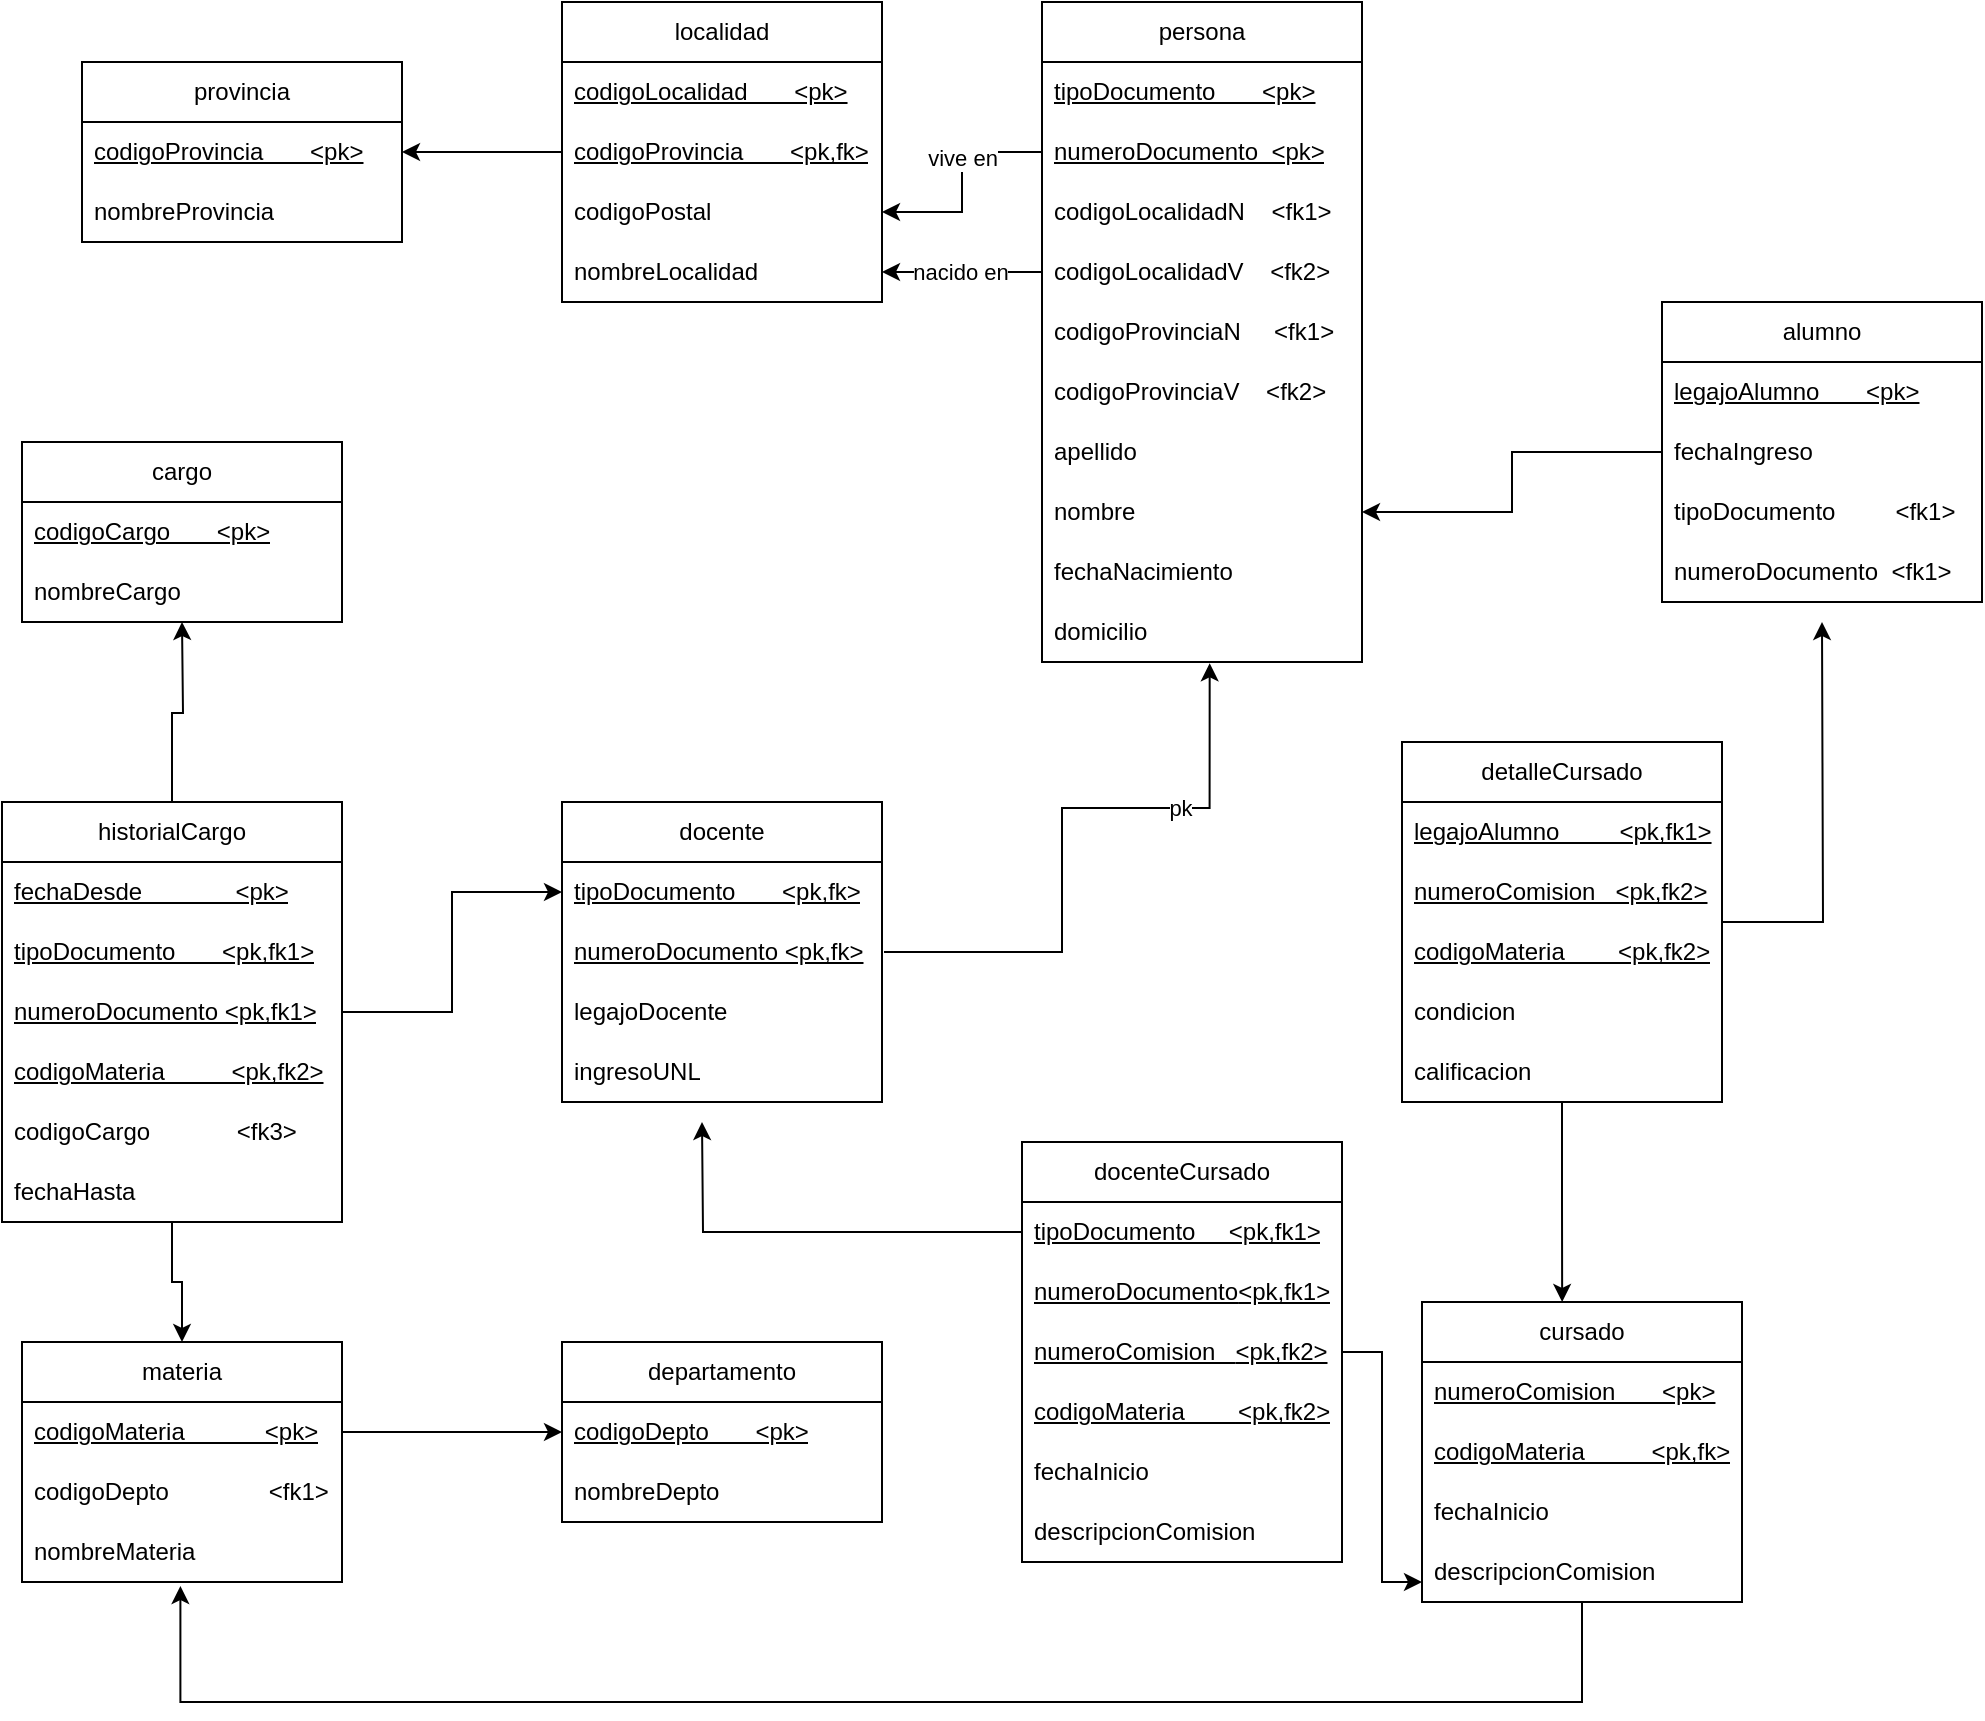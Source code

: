 <mxfile version="24.7.8">
  <diagram name="Page-1" id="DkkqO1HHNTkg7KhhaJUi">
    <mxGraphModel dx="1140" dy="658" grid="1" gridSize="10" guides="1" tooltips="1" connect="1" arrows="1" fold="1" page="1" pageScale="1" pageWidth="850" pageHeight="1100" math="0" shadow="0">
      <root>
        <mxCell id="0" />
        <mxCell id="1" parent="0" />
        <mxCell id="9KElYsGexBoUN2LWAdsH-1" value="provincia" style="swimlane;fontStyle=0;childLayout=stackLayout;horizontal=1;startSize=30;horizontalStack=0;resizeParent=1;resizeParentMax=0;resizeLast=0;collapsible=1;marginBottom=0;whiteSpace=wrap;html=1;" vertex="1" parent="1">
          <mxGeometry x="50" y="60" width="160" height="90" as="geometry" />
        </mxCell>
        <mxCell id="9KElYsGexBoUN2LWAdsH-2" value="&lt;u&gt;codigoProvincia&amp;nbsp;&amp;nbsp;&amp;nbsp;&amp;nbsp;&amp;nbsp;&amp;nbsp; &amp;lt;pk&amp;gt;&lt;/u&gt;" style="text;strokeColor=none;fillColor=none;align=left;verticalAlign=middle;spacingLeft=4;spacingRight=4;overflow=hidden;points=[[0,0.5],[1,0.5]];portConstraint=eastwest;rotatable=0;whiteSpace=wrap;html=1;" vertex="1" parent="9KElYsGexBoUN2LWAdsH-1">
          <mxGeometry y="30" width="160" height="30" as="geometry" />
        </mxCell>
        <mxCell id="9KElYsGexBoUN2LWAdsH-3" value="nombreProvincia" style="text;strokeColor=none;fillColor=none;align=left;verticalAlign=middle;spacingLeft=4;spacingRight=4;overflow=hidden;points=[[0,0.5],[1,0.5]];portConstraint=eastwest;rotatable=0;whiteSpace=wrap;html=1;" vertex="1" parent="9KElYsGexBoUN2LWAdsH-1">
          <mxGeometry y="60" width="160" height="30" as="geometry" />
        </mxCell>
        <mxCell id="9KElYsGexBoUN2LWAdsH-5" value="&lt;div&gt;cargo&lt;/div&gt;" style="swimlane;fontStyle=0;childLayout=stackLayout;horizontal=1;startSize=30;horizontalStack=0;resizeParent=1;resizeParentMax=0;resizeLast=0;collapsible=1;marginBottom=0;whiteSpace=wrap;html=1;" vertex="1" parent="1">
          <mxGeometry x="20" y="250" width="160" height="90" as="geometry" />
        </mxCell>
        <mxCell id="9KElYsGexBoUN2LWAdsH-6" value="&lt;u&gt;codigoCargo &amp;nbsp;&amp;nbsp;&amp;nbsp;&amp;nbsp;&amp;nbsp; &amp;lt;pk&amp;gt;&lt;/u&gt;" style="text;strokeColor=none;fillColor=none;align=left;verticalAlign=middle;spacingLeft=4;spacingRight=4;overflow=hidden;points=[[0,0.5],[1,0.5]];portConstraint=eastwest;rotatable=0;whiteSpace=wrap;html=1;" vertex="1" parent="9KElYsGexBoUN2LWAdsH-5">
          <mxGeometry y="30" width="160" height="30" as="geometry" />
        </mxCell>
        <mxCell id="9KElYsGexBoUN2LWAdsH-7" value="nombreCargo" style="text;strokeColor=none;fillColor=none;align=left;verticalAlign=middle;spacingLeft=4;spacingRight=4;overflow=hidden;points=[[0,0.5],[1,0.5]];portConstraint=eastwest;rotatable=0;whiteSpace=wrap;html=1;" vertex="1" parent="9KElYsGexBoUN2LWAdsH-5">
          <mxGeometry y="60" width="160" height="30" as="geometry" />
        </mxCell>
        <mxCell id="9KElYsGexBoUN2LWAdsH-8" value="departamento" style="swimlane;fontStyle=0;childLayout=stackLayout;horizontal=1;startSize=30;horizontalStack=0;resizeParent=1;resizeParentMax=0;resizeLast=0;collapsible=1;marginBottom=0;whiteSpace=wrap;html=1;" vertex="1" parent="1">
          <mxGeometry x="290" y="700" width="160" height="90" as="geometry" />
        </mxCell>
        <mxCell id="9KElYsGexBoUN2LWAdsH-9" value="&lt;u&gt;codigoDepto &amp;nbsp;&amp;nbsp;&amp;nbsp;&amp;nbsp;&amp;nbsp; &amp;lt;pk&amp;gt;&lt;/u&gt;" style="text;strokeColor=none;fillColor=none;align=left;verticalAlign=middle;spacingLeft=4;spacingRight=4;overflow=hidden;points=[[0,0.5],[1,0.5]];portConstraint=eastwest;rotatable=0;whiteSpace=wrap;html=1;" vertex="1" parent="9KElYsGexBoUN2LWAdsH-8">
          <mxGeometry y="30" width="160" height="30" as="geometry" />
        </mxCell>
        <mxCell id="9KElYsGexBoUN2LWAdsH-10" value="&lt;div&gt;nombreDepto&lt;/div&gt;" style="text;strokeColor=none;fillColor=none;align=left;verticalAlign=middle;spacingLeft=4;spacingRight=4;overflow=hidden;points=[[0,0.5],[1,0.5]];portConstraint=eastwest;rotatable=0;whiteSpace=wrap;html=1;" vertex="1" parent="9KElYsGexBoUN2LWAdsH-8">
          <mxGeometry y="60" width="160" height="30" as="geometry" />
        </mxCell>
        <mxCell id="9KElYsGexBoUN2LWAdsH-16" style="edgeStyle=orthogonalEdgeStyle;rounded=0;orthogonalLoop=1;jettySize=auto;html=1;entryX=1;entryY=0.5;entryDx=0;entryDy=0;" edge="1" parent="1" source="9KElYsGexBoUN2LWAdsH-11" target="9KElYsGexBoUN2LWAdsH-2">
          <mxGeometry relative="1" as="geometry" />
        </mxCell>
        <mxCell id="9KElYsGexBoUN2LWAdsH-11" value="localidad" style="swimlane;fontStyle=0;childLayout=stackLayout;horizontal=1;startSize=30;horizontalStack=0;resizeParent=1;resizeParentMax=0;resizeLast=0;collapsible=1;marginBottom=0;whiteSpace=wrap;html=1;" vertex="1" parent="1">
          <mxGeometry x="290" y="30" width="160" height="150" as="geometry" />
        </mxCell>
        <mxCell id="9KElYsGexBoUN2LWAdsH-12" value="&lt;u&gt;codigoLocalidad &amp;nbsp;&amp;nbsp;&amp;nbsp;&amp;nbsp;&amp;nbsp; &amp;lt;pk&amp;gt;&lt;/u&gt;" style="text;strokeColor=none;fillColor=none;align=left;verticalAlign=middle;spacingLeft=4;spacingRight=4;overflow=hidden;points=[[0,0.5],[1,0.5]];portConstraint=eastwest;rotatable=0;whiteSpace=wrap;html=1;" vertex="1" parent="9KElYsGexBoUN2LWAdsH-11">
          <mxGeometry y="30" width="160" height="30" as="geometry" />
        </mxCell>
        <mxCell id="9KElYsGexBoUN2LWAdsH-111" value="&lt;u&gt;codigoProvincia&amp;nbsp;&amp;nbsp;&amp;nbsp;&amp;nbsp;&amp;nbsp;&amp;nbsp; &amp;lt;pk,fk&amp;gt;&lt;/u&gt;" style="text;strokeColor=none;fillColor=none;align=left;verticalAlign=middle;spacingLeft=4;spacingRight=4;overflow=hidden;points=[[0,0.5],[1,0.5]];portConstraint=eastwest;rotatable=0;whiteSpace=wrap;html=1;" vertex="1" parent="9KElYsGexBoUN2LWAdsH-11">
          <mxGeometry y="60" width="160" height="30" as="geometry" />
        </mxCell>
        <mxCell id="9KElYsGexBoUN2LWAdsH-14" value="codigoPostal" style="text;strokeColor=none;fillColor=none;align=left;verticalAlign=middle;spacingLeft=4;spacingRight=4;overflow=hidden;points=[[0,0.5],[1,0.5]];portConstraint=eastwest;rotatable=0;whiteSpace=wrap;html=1;" vertex="1" parent="9KElYsGexBoUN2LWAdsH-11">
          <mxGeometry y="90" width="160" height="30" as="geometry" />
        </mxCell>
        <mxCell id="9KElYsGexBoUN2LWAdsH-13" value="nombreLocalidad" style="text;strokeColor=none;fillColor=none;align=left;verticalAlign=middle;spacingLeft=4;spacingRight=4;overflow=hidden;points=[[0,0.5],[1,0.5]];portConstraint=eastwest;rotatable=0;whiteSpace=wrap;html=1;" vertex="1" parent="9KElYsGexBoUN2LWAdsH-11">
          <mxGeometry y="120" width="160" height="30" as="geometry" />
        </mxCell>
        <mxCell id="9KElYsGexBoUN2LWAdsH-22" value="persona" style="swimlane;fontStyle=0;childLayout=stackLayout;horizontal=1;startSize=30;horizontalStack=0;resizeParent=1;resizeParentMax=0;resizeLast=0;collapsible=1;marginBottom=0;whiteSpace=wrap;html=1;" vertex="1" parent="1">
          <mxGeometry x="530" y="30" width="160" height="330" as="geometry" />
        </mxCell>
        <mxCell id="9KElYsGexBoUN2LWAdsH-23" value="&lt;u&gt;tipoDocumento &amp;nbsp;&amp;nbsp;&amp;nbsp;&amp;nbsp;&amp;nbsp; &amp;lt;pk&amp;gt;&lt;/u&gt;" style="text;strokeColor=none;fillColor=none;align=left;verticalAlign=middle;spacingLeft=4;spacingRight=4;overflow=hidden;points=[[0,0.5],[1,0.5]];portConstraint=eastwest;rotatable=0;whiteSpace=wrap;html=1;" vertex="1" parent="9KElYsGexBoUN2LWAdsH-22">
          <mxGeometry y="30" width="160" height="30" as="geometry" />
        </mxCell>
        <mxCell id="9KElYsGexBoUN2LWAdsH-24" value="&lt;u&gt;numeroDocumento&amp;nbsp; &amp;lt;pk&amp;gt;&lt;/u&gt;" style="text;strokeColor=none;fillColor=none;align=left;verticalAlign=middle;spacingLeft=4;spacingRight=4;overflow=hidden;points=[[0,0.5],[1,0.5]];portConstraint=eastwest;rotatable=0;whiteSpace=wrap;html=1;" vertex="1" parent="9KElYsGexBoUN2LWAdsH-22">
          <mxGeometry y="60" width="160" height="30" as="geometry" />
        </mxCell>
        <mxCell id="9KElYsGexBoUN2LWAdsH-33" value="codigoLocalidadN&amp;nbsp;&amp;nbsp;&amp;nbsp; &amp;lt;fk1&amp;gt;" style="text;strokeColor=none;fillColor=none;align=left;verticalAlign=middle;spacingLeft=4;spacingRight=4;overflow=hidden;points=[[0,0.5],[1,0.5]];portConstraint=eastwest;rotatable=0;whiteSpace=wrap;html=1;" vertex="1" parent="9KElYsGexBoUN2LWAdsH-22">
          <mxGeometry y="90" width="160" height="30" as="geometry" />
        </mxCell>
        <mxCell id="9KElYsGexBoUN2LWAdsH-34" value="codigoLocalidadV&amp;nbsp;&amp;nbsp;&amp;nbsp; &amp;lt;fk2&amp;gt;" style="text;strokeColor=none;fillColor=none;align=left;verticalAlign=middle;spacingLeft=4;spacingRight=4;overflow=hidden;points=[[0,0.5],[1,0.5]];portConstraint=eastwest;rotatable=0;whiteSpace=wrap;html=1;" vertex="1" parent="9KElYsGexBoUN2LWAdsH-22">
          <mxGeometry y="120" width="160" height="30" as="geometry" />
        </mxCell>
        <mxCell id="9KElYsGexBoUN2LWAdsH-112" value="codigoProvinciaN &amp;nbsp;&amp;nbsp;&amp;nbsp; &amp;lt;fk1&amp;gt;" style="text;strokeColor=none;fillColor=none;align=left;verticalAlign=middle;spacingLeft=4;spacingRight=4;overflow=hidden;points=[[0,0.5],[1,0.5]];portConstraint=eastwest;rotatable=0;whiteSpace=wrap;html=1;" vertex="1" parent="9KElYsGexBoUN2LWAdsH-22">
          <mxGeometry y="150" width="160" height="30" as="geometry" />
        </mxCell>
        <mxCell id="9KElYsGexBoUN2LWAdsH-113" value="codigoProvinciaV&amp;nbsp;&amp;nbsp;&amp;nbsp; &amp;lt;fk2&amp;gt;" style="text;strokeColor=none;fillColor=none;align=left;verticalAlign=middle;spacingLeft=4;spacingRight=4;overflow=hidden;points=[[0,0.5],[1,0.5]];portConstraint=eastwest;rotatable=0;whiteSpace=wrap;html=1;" vertex="1" parent="9KElYsGexBoUN2LWAdsH-22">
          <mxGeometry y="180" width="160" height="30" as="geometry" />
        </mxCell>
        <mxCell id="9KElYsGexBoUN2LWAdsH-31" value="apellido" style="text;strokeColor=none;fillColor=none;align=left;verticalAlign=middle;spacingLeft=4;spacingRight=4;overflow=hidden;points=[[0,0.5],[1,0.5]];portConstraint=eastwest;rotatable=0;whiteSpace=wrap;html=1;" vertex="1" parent="9KElYsGexBoUN2LWAdsH-22">
          <mxGeometry y="210" width="160" height="30" as="geometry" />
        </mxCell>
        <mxCell id="9KElYsGexBoUN2LWAdsH-32" value="nombre" style="text;strokeColor=none;fillColor=none;align=left;verticalAlign=middle;spacingLeft=4;spacingRight=4;overflow=hidden;points=[[0,0.5],[1,0.5]];portConstraint=eastwest;rotatable=0;whiteSpace=wrap;html=1;" vertex="1" parent="9KElYsGexBoUN2LWAdsH-22">
          <mxGeometry y="240" width="160" height="30" as="geometry" />
        </mxCell>
        <mxCell id="9KElYsGexBoUN2LWAdsH-30" value="fechaNacimiento" style="text;strokeColor=none;fillColor=none;align=left;verticalAlign=middle;spacingLeft=4;spacingRight=4;overflow=hidden;points=[[0,0.5],[1,0.5]];portConstraint=eastwest;rotatable=0;whiteSpace=wrap;html=1;" vertex="1" parent="9KElYsGexBoUN2LWAdsH-22">
          <mxGeometry y="270" width="160" height="30" as="geometry" />
        </mxCell>
        <mxCell id="9KElYsGexBoUN2LWAdsH-25" value="&lt;div&gt;domicilio&lt;/div&gt;" style="text;strokeColor=none;fillColor=none;align=left;verticalAlign=middle;spacingLeft=4;spacingRight=4;overflow=hidden;points=[[0,0.5],[1,0.5]];portConstraint=eastwest;rotatable=0;whiteSpace=wrap;html=1;" vertex="1" parent="9KElYsGexBoUN2LWAdsH-22">
          <mxGeometry y="300" width="160" height="30" as="geometry" />
        </mxCell>
        <mxCell id="9KElYsGexBoUN2LWAdsH-38" style="edgeStyle=orthogonalEdgeStyle;rounded=0;orthogonalLoop=1;jettySize=auto;html=1;entryX=1;entryY=0.5;entryDx=0;entryDy=0;" edge="1" parent="1" source="9KElYsGexBoUN2LWAdsH-24" target="9KElYsGexBoUN2LWAdsH-14">
          <mxGeometry relative="1" as="geometry" />
        </mxCell>
        <mxCell id="9KElYsGexBoUN2LWAdsH-51" value="vive en" style="edgeLabel;html=1;align=center;verticalAlign=middle;resizable=0;points=[];" vertex="1" connectable="0" parent="9KElYsGexBoUN2LWAdsH-38">
          <mxGeometry x="-0.229" relative="1" as="geometry">
            <mxPoint as="offset" />
          </mxGeometry>
        </mxCell>
        <mxCell id="9KElYsGexBoUN2LWAdsH-46" style="edgeStyle=orthogonalEdgeStyle;rounded=0;orthogonalLoop=1;jettySize=auto;html=1;entryX=0.524;entryY=1.022;entryDx=0;entryDy=0;entryPerimeter=0;" edge="1" parent="1" target="9KElYsGexBoUN2LWAdsH-25">
          <mxGeometry relative="1" as="geometry">
            <mxPoint x="591" y="310" as="targetPoint" />
            <mxPoint x="451" y="505" as="sourcePoint" />
            <Array as="points">
              <mxPoint x="540" y="505" />
              <mxPoint x="540" y="433" />
              <mxPoint x="614" y="433" />
            </Array>
          </mxGeometry>
        </mxCell>
        <mxCell id="9KElYsGexBoUN2LWAdsH-58" value="&lt;div&gt;pk&lt;/div&gt;" style="edgeLabel;html=1;align=center;verticalAlign=middle;resizable=0;points=[];" vertex="1" connectable="0" parent="9KElYsGexBoUN2LWAdsH-46">
          <mxGeometry x="0.434" relative="1" as="geometry">
            <mxPoint as="offset" />
          </mxGeometry>
        </mxCell>
        <mxCell id="9KElYsGexBoUN2LWAdsH-39" value="docente" style="swimlane;fontStyle=0;childLayout=stackLayout;horizontal=1;startSize=30;horizontalStack=0;resizeParent=1;resizeParentMax=0;resizeLast=0;collapsible=1;marginBottom=0;whiteSpace=wrap;html=1;" vertex="1" parent="1">
          <mxGeometry x="290" y="430" width="160" height="150" as="geometry">
            <mxRectangle x="290" y="430" width="80" height="30" as="alternateBounds" />
          </mxGeometry>
        </mxCell>
        <mxCell id="9KElYsGexBoUN2LWAdsH-56" value="&lt;u&gt;tipoDocumento &amp;nbsp;&amp;nbsp; &amp;nbsp;&amp;nbsp; &amp;lt;pk,fk&amp;gt;&lt;/u&gt;" style="text;strokeColor=none;fillColor=none;align=left;verticalAlign=middle;spacingLeft=4;spacingRight=4;overflow=hidden;points=[[0,0.5],[1,0.5]];portConstraint=eastwest;rotatable=0;whiteSpace=wrap;html=1;" vertex="1" parent="9KElYsGexBoUN2LWAdsH-39">
          <mxGeometry y="30" width="160" height="30" as="geometry" />
        </mxCell>
        <mxCell id="9KElYsGexBoUN2LWAdsH-57" value="&lt;u&gt;numeroDocumento &amp;lt;pk,fk&amp;gt;&lt;/u&gt;" style="text;strokeColor=none;fillColor=none;align=left;verticalAlign=middle;spacingLeft=4;spacingRight=4;overflow=hidden;points=[[0,0.5],[1,0.5]];portConstraint=eastwest;rotatable=0;whiteSpace=wrap;html=1;" vertex="1" parent="9KElYsGexBoUN2LWAdsH-39">
          <mxGeometry y="60" width="160" height="30" as="geometry" />
        </mxCell>
        <mxCell id="9KElYsGexBoUN2LWAdsH-40" value="legajoDocente &amp;nbsp;&amp;nbsp;&amp;nbsp; " style="text;strokeColor=none;fillColor=none;align=left;verticalAlign=middle;spacingLeft=4;spacingRight=4;overflow=hidden;points=[[0,0.5],[1,0.5]];portConstraint=eastwest;rotatable=0;whiteSpace=wrap;html=1;" vertex="1" parent="9KElYsGexBoUN2LWAdsH-39">
          <mxGeometry y="90" width="160" height="30" as="geometry" />
        </mxCell>
        <mxCell id="9KElYsGexBoUN2LWAdsH-41" value="ingresoUNL" style="text;strokeColor=none;fillColor=none;align=left;verticalAlign=middle;spacingLeft=4;spacingRight=4;overflow=hidden;points=[[0,0.5],[1,0.5]];portConstraint=eastwest;rotatable=0;whiteSpace=wrap;html=1;" vertex="1" parent="9KElYsGexBoUN2LWAdsH-39">
          <mxGeometry y="120" width="160" height="30" as="geometry" />
        </mxCell>
        <mxCell id="9KElYsGexBoUN2LWAdsH-42" value="alumno" style="swimlane;fontStyle=0;childLayout=stackLayout;horizontal=1;startSize=30;horizontalStack=0;resizeParent=1;resizeParentMax=0;resizeLast=0;collapsible=1;marginBottom=0;whiteSpace=wrap;html=1;" vertex="1" parent="1">
          <mxGeometry x="840" y="180" width="160" height="150" as="geometry" />
        </mxCell>
        <mxCell id="9KElYsGexBoUN2LWAdsH-43" value="&lt;u&gt;legajoAlumno &amp;nbsp;&amp;nbsp;&amp;nbsp;&amp;nbsp;&amp;nbsp; &amp;lt;pk&amp;gt;&lt;/u&gt;" style="text;strokeColor=none;fillColor=none;align=left;verticalAlign=middle;spacingLeft=4;spacingRight=4;overflow=hidden;points=[[0,0.5],[1,0.5]];portConstraint=eastwest;rotatable=0;whiteSpace=wrap;html=1;" vertex="1" parent="9KElYsGexBoUN2LWAdsH-42">
          <mxGeometry y="30" width="160" height="30" as="geometry" />
        </mxCell>
        <mxCell id="9KElYsGexBoUN2LWAdsH-47" value="fechaIngreso" style="text;strokeColor=none;fillColor=none;align=left;verticalAlign=middle;spacingLeft=4;spacingRight=4;overflow=hidden;points=[[0,0.5],[1,0.5]];portConstraint=eastwest;rotatable=0;whiteSpace=wrap;html=1;" vertex="1" parent="9KElYsGexBoUN2LWAdsH-42">
          <mxGeometry y="60" width="160" height="30" as="geometry" />
        </mxCell>
        <mxCell id="9KElYsGexBoUN2LWAdsH-44" value="tipoDocumento&amp;nbsp;&amp;nbsp;&amp;nbsp;&amp;nbsp;&amp;nbsp;&amp;nbsp;&amp;nbsp;&amp;nbsp; &amp;lt;fk1&amp;gt;" style="text;strokeColor=none;fillColor=none;align=left;verticalAlign=middle;spacingLeft=4;spacingRight=4;overflow=hidden;points=[[0,0.5],[1,0.5]];portConstraint=eastwest;rotatable=0;whiteSpace=wrap;html=1;" vertex="1" parent="9KElYsGexBoUN2LWAdsH-42">
          <mxGeometry y="90" width="160" height="30" as="geometry" />
        </mxCell>
        <mxCell id="9KElYsGexBoUN2LWAdsH-48" value="numeroDocumento&amp;nbsp; &amp;lt;fk1&amp;gt;" style="text;strokeColor=none;fillColor=none;align=left;verticalAlign=middle;spacingLeft=4;spacingRight=4;overflow=hidden;points=[[0,0.5],[1,0.5]];portConstraint=eastwest;rotatable=0;whiteSpace=wrap;html=1;" vertex="1" parent="9KElYsGexBoUN2LWAdsH-42">
          <mxGeometry y="120" width="160" height="30" as="geometry" />
        </mxCell>
        <mxCell id="9KElYsGexBoUN2LWAdsH-45" style="edgeStyle=orthogonalEdgeStyle;rounded=0;orthogonalLoop=1;jettySize=auto;html=1;entryX=1;entryY=0.5;entryDx=0;entryDy=0;" edge="1" parent="1" source="9KElYsGexBoUN2LWAdsH-42" target="9KElYsGexBoUN2LWAdsH-32">
          <mxGeometry relative="1" as="geometry" />
        </mxCell>
        <mxCell id="9KElYsGexBoUN2LWAdsH-52" style="edgeStyle=orthogonalEdgeStyle;rounded=0;orthogonalLoop=1;jettySize=auto;html=1;entryX=1;entryY=0.5;entryDx=0;entryDy=0;" edge="1" parent="1" source="9KElYsGexBoUN2LWAdsH-34" target="9KElYsGexBoUN2LWAdsH-13">
          <mxGeometry relative="1" as="geometry" />
        </mxCell>
        <mxCell id="9KElYsGexBoUN2LWAdsH-53" value="nacido en" style="edgeLabel;html=1;align=center;verticalAlign=middle;resizable=0;points=[];" vertex="1" connectable="0" parent="9KElYsGexBoUN2LWAdsH-52">
          <mxGeometry x="0.043" relative="1" as="geometry">
            <mxPoint as="offset" />
          </mxGeometry>
        </mxCell>
        <mxCell id="9KElYsGexBoUN2LWAdsH-65" style="edgeStyle=orthogonalEdgeStyle;rounded=0;orthogonalLoop=1;jettySize=auto;html=1;entryX=0;entryY=0.5;entryDx=0;entryDy=0;" edge="1" parent="1" source="9KElYsGexBoUN2LWAdsH-62" target="9KElYsGexBoUN2LWAdsH-56">
          <mxGeometry relative="1" as="geometry" />
        </mxCell>
        <mxCell id="9KElYsGexBoUN2LWAdsH-70" style="edgeStyle=orthogonalEdgeStyle;rounded=0;orthogonalLoop=1;jettySize=auto;html=1;" edge="1" parent="1" source="9KElYsGexBoUN2LWAdsH-62">
          <mxGeometry relative="1" as="geometry">
            <mxPoint x="100" y="340" as="targetPoint" />
          </mxGeometry>
        </mxCell>
        <mxCell id="9KElYsGexBoUN2LWAdsH-76" style="edgeStyle=orthogonalEdgeStyle;rounded=0;orthogonalLoop=1;jettySize=auto;html=1;entryX=0.5;entryY=0;entryDx=0;entryDy=0;" edge="1" parent="1" source="9KElYsGexBoUN2LWAdsH-62" target="9KElYsGexBoUN2LWAdsH-72">
          <mxGeometry relative="1" as="geometry" />
        </mxCell>
        <mxCell id="9KElYsGexBoUN2LWAdsH-62" value="historialCargo" style="swimlane;fontStyle=0;childLayout=stackLayout;horizontal=1;startSize=30;horizontalStack=0;resizeParent=1;resizeParentMax=0;resizeLast=0;collapsible=1;marginBottom=0;whiteSpace=wrap;html=1;" vertex="1" parent="1">
          <mxGeometry x="10" y="430" width="170" height="210" as="geometry" />
        </mxCell>
        <mxCell id="9KElYsGexBoUN2LWAdsH-63" value="&lt;u&gt;fechaDesde &amp;nbsp;&amp;nbsp;&amp;nbsp;&amp;nbsp;&amp;nbsp;&amp;nbsp;&amp;nbsp;&amp;nbsp;&amp;nbsp;&amp;nbsp;&amp;nbsp;&amp;nbsp; &amp;lt;pk&amp;gt;&lt;/u&gt;" style="text;strokeColor=none;fillColor=none;align=left;verticalAlign=middle;spacingLeft=4;spacingRight=4;overflow=hidden;points=[[0,0.5],[1,0.5]];portConstraint=eastwest;rotatable=0;whiteSpace=wrap;html=1;" vertex="1" parent="9KElYsGexBoUN2LWAdsH-62">
          <mxGeometry y="30" width="170" height="30" as="geometry" />
        </mxCell>
        <mxCell id="9KElYsGexBoUN2LWAdsH-67" value="&lt;u&gt;tipoDocumento&amp;nbsp;&amp;nbsp;&amp;nbsp;&amp;nbsp;&amp;nbsp;&amp;nbsp; &amp;lt;pk,fk1&amp;gt;&lt;/u&gt;" style="text;strokeColor=none;fillColor=none;align=left;verticalAlign=middle;spacingLeft=4;spacingRight=4;overflow=hidden;points=[[0,0.5],[1,0.5]];portConstraint=eastwest;rotatable=0;whiteSpace=wrap;html=1;" vertex="1" parent="9KElYsGexBoUN2LWAdsH-62">
          <mxGeometry y="60" width="170" height="30" as="geometry" />
        </mxCell>
        <mxCell id="9KElYsGexBoUN2LWAdsH-66" value="&lt;u&gt;numeroDocumento &amp;lt;pk,fk1&amp;gt;&lt;/u&gt;" style="text;strokeColor=none;fillColor=none;align=left;verticalAlign=middle;spacingLeft=4;spacingRight=4;overflow=hidden;points=[[0,0.5],[1,0.5]];portConstraint=eastwest;rotatable=0;whiteSpace=wrap;html=1;" vertex="1" parent="9KElYsGexBoUN2LWAdsH-62">
          <mxGeometry y="90" width="170" height="30" as="geometry" />
        </mxCell>
        <mxCell id="9KElYsGexBoUN2LWAdsH-75" value="&lt;u&gt;codigoMateria &amp;nbsp;&amp;nbsp;&amp;nbsp;&amp;nbsp;&amp;nbsp;&amp;nbsp;&amp;nbsp;&amp;nbsp; &amp;lt;pk,fk2&amp;gt;&lt;/u&gt;" style="text;strokeColor=none;fillColor=none;align=left;verticalAlign=middle;spacingLeft=4;spacingRight=4;overflow=hidden;points=[[0,0.5],[1,0.5]];portConstraint=eastwest;rotatable=0;whiteSpace=wrap;html=1;" vertex="1" parent="9KElYsGexBoUN2LWAdsH-62">
          <mxGeometry y="120" width="170" height="30" as="geometry" />
        </mxCell>
        <mxCell id="9KElYsGexBoUN2LWAdsH-69" value="codigoCargo &amp;nbsp; &amp;nbsp; &amp;nbsp; &amp;nbsp; &amp;nbsp; &amp;nbsp; &amp;lt;fk3&amp;gt;" style="text;strokeColor=none;fillColor=none;align=left;verticalAlign=middle;spacingLeft=4;spacingRight=4;overflow=hidden;points=[[0,0.5],[1,0.5]];portConstraint=eastwest;rotatable=0;whiteSpace=wrap;html=1;" vertex="1" parent="9KElYsGexBoUN2LWAdsH-62">
          <mxGeometry y="150" width="170" height="30" as="geometry" />
        </mxCell>
        <mxCell id="9KElYsGexBoUN2LWAdsH-64" value="fechaHasta" style="text;strokeColor=none;fillColor=none;align=left;verticalAlign=middle;spacingLeft=4;spacingRight=4;overflow=hidden;points=[[0,0.5],[1,0.5]];portConstraint=eastwest;rotatable=0;whiteSpace=wrap;html=1;" vertex="1" parent="9KElYsGexBoUN2LWAdsH-62">
          <mxGeometry y="180" width="170" height="30" as="geometry" />
        </mxCell>
        <mxCell id="9KElYsGexBoUN2LWAdsH-72" value="materia" style="swimlane;fontStyle=0;childLayout=stackLayout;horizontal=1;startSize=30;horizontalStack=0;resizeParent=1;resizeParentMax=0;resizeLast=0;collapsible=1;marginBottom=0;whiteSpace=wrap;html=1;" vertex="1" parent="1">
          <mxGeometry x="20" y="700" width="160" height="120" as="geometry" />
        </mxCell>
        <mxCell id="9KElYsGexBoUN2LWAdsH-73" value="&lt;u&gt;codigoMateria &amp;nbsp;&amp;nbsp;&amp;nbsp;&amp;nbsp; &amp;nbsp; &amp;nbsp; &amp;nbsp; &amp;lt;pk&amp;gt;&lt;/u&gt;" style="text;strokeColor=none;fillColor=none;align=left;verticalAlign=middle;spacingLeft=4;spacingRight=4;overflow=hidden;points=[[0,0.5],[1,0.5]];portConstraint=eastwest;rotatable=0;whiteSpace=wrap;html=1;" vertex="1" parent="9KElYsGexBoUN2LWAdsH-72">
          <mxGeometry y="30" width="160" height="30" as="geometry" />
        </mxCell>
        <mxCell id="9KElYsGexBoUN2LWAdsH-79" value="codigoDepto &amp;nbsp;&amp;nbsp;&amp;nbsp;&amp;nbsp; &amp;nbsp; &amp;nbsp; &amp;nbsp; &amp;nbsp;&amp;nbsp; &amp;lt;fk1&amp;gt;" style="text;strokeColor=none;fillColor=none;align=left;verticalAlign=middle;spacingLeft=4;spacingRight=4;overflow=hidden;points=[[0,0.5],[1,0.5]];portConstraint=eastwest;rotatable=0;whiteSpace=wrap;html=1;" vertex="1" parent="9KElYsGexBoUN2LWAdsH-72">
          <mxGeometry y="60" width="160" height="30" as="geometry" />
        </mxCell>
        <mxCell id="9KElYsGexBoUN2LWAdsH-74" value="&lt;div&gt;nombreMateria&lt;/div&gt;" style="text;strokeColor=none;fillColor=none;align=left;verticalAlign=middle;spacingLeft=4;spacingRight=4;overflow=hidden;points=[[0,0.5],[1,0.5]];portConstraint=eastwest;rotatable=0;whiteSpace=wrap;html=1;" vertex="1" parent="9KElYsGexBoUN2LWAdsH-72">
          <mxGeometry y="90" width="160" height="30" as="geometry" />
        </mxCell>
        <mxCell id="9KElYsGexBoUN2LWAdsH-78" style="edgeStyle=orthogonalEdgeStyle;rounded=0;orthogonalLoop=1;jettySize=auto;html=1;entryX=0;entryY=0.5;entryDx=0;entryDy=0;" edge="1" parent="1" source="9KElYsGexBoUN2LWAdsH-73" target="9KElYsGexBoUN2LWAdsH-8">
          <mxGeometry relative="1" as="geometry" />
        </mxCell>
        <mxCell id="9KElYsGexBoUN2LWAdsH-84" value="cursado" style="swimlane;fontStyle=0;childLayout=stackLayout;horizontal=1;startSize=30;horizontalStack=0;resizeParent=1;resizeParentMax=0;resizeLast=0;collapsible=1;marginBottom=0;whiteSpace=wrap;html=1;" vertex="1" parent="1">
          <mxGeometry x="720" y="680" width="160" height="150" as="geometry" />
        </mxCell>
        <mxCell id="9KElYsGexBoUN2LWAdsH-85" value="&lt;u&gt;numeroComision &amp;nbsp;&amp;nbsp;&amp;nbsp;&amp;nbsp;&amp;nbsp; &amp;lt;pk&amp;gt;&lt;/u&gt;" style="text;strokeColor=none;fillColor=none;align=left;verticalAlign=middle;spacingLeft=4;spacingRight=4;overflow=hidden;points=[[0,0.5],[1,0.5]];portConstraint=eastwest;rotatable=0;whiteSpace=wrap;html=1;" vertex="1" parent="9KElYsGexBoUN2LWAdsH-84">
          <mxGeometry y="30" width="160" height="30" as="geometry" />
        </mxCell>
        <mxCell id="9KElYsGexBoUN2LWAdsH-116" value="&lt;u&gt;codigoMateria &amp;nbsp;&amp;nbsp;&amp;nbsp;&amp;nbsp; &amp;nbsp; &amp;nbsp; &amp;lt;pk,fk&amp;gt;&lt;/u&gt;" style="text;strokeColor=none;fillColor=none;align=left;verticalAlign=middle;spacingLeft=4;spacingRight=4;overflow=hidden;points=[[0,0.5],[1,0.5]];portConstraint=eastwest;rotatable=0;whiteSpace=wrap;html=1;" vertex="1" parent="9KElYsGexBoUN2LWAdsH-84">
          <mxGeometry y="60" width="160" height="30" as="geometry" />
        </mxCell>
        <mxCell id="9KElYsGexBoUN2LWAdsH-86" value="fechaInicio" style="text;strokeColor=none;fillColor=none;align=left;verticalAlign=middle;spacingLeft=4;spacingRight=4;overflow=hidden;points=[[0,0.5],[1,0.5]];portConstraint=eastwest;rotatable=0;whiteSpace=wrap;html=1;" vertex="1" parent="9KElYsGexBoUN2LWAdsH-84">
          <mxGeometry y="90" width="160" height="30" as="geometry" />
        </mxCell>
        <mxCell id="9KElYsGexBoUN2LWAdsH-87" value="descripcionComision" style="text;strokeColor=none;fillColor=none;align=left;verticalAlign=middle;spacingLeft=4;spacingRight=4;overflow=hidden;points=[[0,0.5],[1,0.5]];portConstraint=eastwest;rotatable=0;whiteSpace=wrap;html=1;" vertex="1" parent="9KElYsGexBoUN2LWAdsH-84">
          <mxGeometry y="120" width="160" height="30" as="geometry" />
        </mxCell>
        <mxCell id="9KElYsGexBoUN2LWAdsH-90" value="docenteCursado" style="swimlane;fontStyle=0;childLayout=stackLayout;horizontal=1;startSize=30;horizontalStack=0;resizeParent=1;resizeParentMax=0;resizeLast=0;collapsible=1;marginBottom=0;whiteSpace=wrap;html=1;" vertex="1" parent="1">
          <mxGeometry x="520" y="600" width="160" height="210" as="geometry" />
        </mxCell>
        <mxCell id="9KElYsGexBoUN2LWAdsH-105" style="edgeStyle=orthogonalEdgeStyle;rounded=0;orthogonalLoop=1;jettySize=auto;html=1;" edge="1" parent="9KElYsGexBoUN2LWAdsH-90" source="9KElYsGexBoUN2LWAdsH-91">
          <mxGeometry relative="1" as="geometry">
            <mxPoint x="-160" y="-10" as="targetPoint" />
          </mxGeometry>
        </mxCell>
        <mxCell id="9KElYsGexBoUN2LWAdsH-91" value="&lt;u&gt;tipoDocumento &amp;nbsp;&amp;nbsp;&amp;nbsp; &amp;lt;pk,fk1&amp;gt;&lt;/u&gt;" style="text;strokeColor=none;fillColor=none;align=left;verticalAlign=middle;spacingLeft=4;spacingRight=4;overflow=hidden;points=[[0,0.5],[1,0.5]];portConstraint=eastwest;rotatable=0;whiteSpace=wrap;html=1;" vertex="1" parent="9KElYsGexBoUN2LWAdsH-90">
          <mxGeometry y="30" width="160" height="30" as="geometry" />
        </mxCell>
        <mxCell id="9KElYsGexBoUN2LWAdsH-104" value="&lt;u&gt;numeroDocumento&lt;/u&gt;&lt;u&gt;&amp;lt;pk,fk1&amp;gt;&lt;/u&gt;" style="text;strokeColor=none;fillColor=none;align=left;verticalAlign=middle;spacingLeft=4;spacingRight=4;overflow=hidden;points=[[0,0.5],[1,0.5]];portConstraint=eastwest;rotatable=0;whiteSpace=wrap;html=1;" vertex="1" parent="9KElYsGexBoUN2LWAdsH-90">
          <mxGeometry y="60" width="160" height="30" as="geometry" />
        </mxCell>
        <mxCell id="9KElYsGexBoUN2LWAdsH-108" value="&lt;u&gt;numeroComision &amp;nbsp; &lt;/u&gt;&lt;u&gt; &amp;lt;pk,fk2&amp;gt;&lt;/u&gt;" style="text;strokeColor=none;fillColor=none;align=left;verticalAlign=middle;spacingLeft=4;spacingRight=4;overflow=hidden;points=[[0,0.5],[1,0.5]];portConstraint=eastwest;rotatable=0;whiteSpace=wrap;html=1;" vertex="1" parent="9KElYsGexBoUN2LWAdsH-90">
          <mxGeometry y="90" width="160" height="30" as="geometry" />
        </mxCell>
        <mxCell id="9KElYsGexBoUN2LWAdsH-118" value="&lt;u&gt;codigoMateria &amp;nbsp;&amp;nbsp;&amp;nbsp;&amp;nbsp; &amp;nbsp; &amp;lt;pk,fk2&amp;gt;&lt;/u&gt;" style="text;strokeColor=none;fillColor=none;align=left;verticalAlign=middle;spacingLeft=4;spacingRight=4;overflow=hidden;points=[[0,0.5],[1,0.5]];portConstraint=eastwest;rotatable=0;whiteSpace=wrap;html=1;" vertex="1" parent="9KElYsGexBoUN2LWAdsH-90">
          <mxGeometry y="120" width="160" height="30" as="geometry" />
        </mxCell>
        <mxCell id="9KElYsGexBoUN2LWAdsH-92" value="fechaInicio" style="text;strokeColor=none;fillColor=none;align=left;verticalAlign=middle;spacingLeft=4;spacingRight=4;overflow=hidden;points=[[0,0.5],[1,0.5]];portConstraint=eastwest;rotatable=0;whiteSpace=wrap;html=1;" vertex="1" parent="9KElYsGexBoUN2LWAdsH-90">
          <mxGeometry y="150" width="160" height="30" as="geometry" />
        </mxCell>
        <mxCell id="9KElYsGexBoUN2LWAdsH-93" value="descripcionComision" style="text;strokeColor=none;fillColor=none;align=left;verticalAlign=middle;spacingLeft=4;spacingRight=4;overflow=hidden;points=[[0,0.5],[1,0.5]];portConstraint=eastwest;rotatable=0;whiteSpace=wrap;html=1;" vertex="1" parent="9KElYsGexBoUN2LWAdsH-90">
          <mxGeometry y="180" width="160" height="30" as="geometry" />
        </mxCell>
        <mxCell id="9KElYsGexBoUN2LWAdsH-98" style="edgeStyle=orthogonalEdgeStyle;rounded=0;orthogonalLoop=1;jettySize=auto;html=1;" edge="1" parent="1" source="9KElYsGexBoUN2LWAdsH-94">
          <mxGeometry relative="1" as="geometry">
            <mxPoint x="920" y="340" as="targetPoint" />
          </mxGeometry>
        </mxCell>
        <mxCell id="9KElYsGexBoUN2LWAdsH-94" value="detalleCursado" style="swimlane;fontStyle=0;childLayout=stackLayout;horizontal=1;startSize=30;horizontalStack=0;resizeParent=1;resizeParentMax=0;resizeLast=0;collapsible=1;marginBottom=0;whiteSpace=wrap;html=1;" vertex="1" parent="1">
          <mxGeometry x="710" y="400" width="160" height="180" as="geometry" />
        </mxCell>
        <mxCell id="9KElYsGexBoUN2LWAdsH-99" value="&lt;u&gt;legajoAlumno &amp;nbsp;&amp;nbsp;&amp;nbsp;&amp;nbsp;&amp;nbsp;&amp;nbsp;&amp;nbsp; &amp;lt;pk,fk1&amp;gt;&lt;/u&gt;" style="text;strokeColor=none;fillColor=none;align=left;verticalAlign=middle;spacingLeft=4;spacingRight=4;overflow=hidden;points=[[0,0.5],[1,0.5]];portConstraint=eastwest;rotatable=0;whiteSpace=wrap;html=1;" vertex="1" parent="9KElYsGexBoUN2LWAdsH-94">
          <mxGeometry y="30" width="160" height="30" as="geometry" />
        </mxCell>
        <mxCell id="9KElYsGexBoUN2LWAdsH-102" value="&lt;u&gt;numeroComision &amp;nbsp; &amp;lt;pk,fk2&amp;gt;&lt;/u&gt;" style="text;strokeColor=none;fillColor=none;align=left;verticalAlign=middle;spacingLeft=4;spacingRight=4;overflow=hidden;points=[[0,0.5],[1,0.5]];portConstraint=eastwest;rotatable=0;whiteSpace=wrap;html=1;" vertex="1" parent="9KElYsGexBoUN2LWAdsH-94">
          <mxGeometry y="60" width="160" height="30" as="geometry" />
        </mxCell>
        <mxCell id="9KElYsGexBoUN2LWAdsH-117" value="&lt;u&gt;codigoMateria &amp;nbsp;&amp;nbsp;&amp;nbsp;&amp;nbsp; &amp;nbsp; &amp;lt;pk,fk2&amp;gt;&lt;/u&gt;" style="text;strokeColor=none;fillColor=none;align=left;verticalAlign=middle;spacingLeft=4;spacingRight=4;overflow=hidden;points=[[0,0.5],[1,0.5]];portConstraint=eastwest;rotatable=0;whiteSpace=wrap;html=1;" vertex="1" parent="9KElYsGexBoUN2LWAdsH-94">
          <mxGeometry y="90" width="160" height="30" as="geometry" />
        </mxCell>
        <mxCell id="9KElYsGexBoUN2LWAdsH-95" value="condicion &amp;nbsp;&amp;nbsp;&amp;nbsp;&amp;nbsp;&amp;nbsp; " style="text;strokeColor=none;fillColor=none;align=left;verticalAlign=middle;spacingLeft=4;spacingRight=4;overflow=hidden;points=[[0,0.5],[1,0.5]];portConstraint=eastwest;rotatable=0;whiteSpace=wrap;html=1;" vertex="1" parent="9KElYsGexBoUN2LWAdsH-94">
          <mxGeometry y="120" width="160" height="30" as="geometry" />
        </mxCell>
        <mxCell id="9KElYsGexBoUN2LWAdsH-96" value="calificacion " style="text;strokeColor=none;fillColor=none;align=left;verticalAlign=middle;spacingLeft=4;spacingRight=4;overflow=hidden;points=[[0,0.5],[1,0.5]];portConstraint=eastwest;rotatable=0;whiteSpace=wrap;html=1;" vertex="1" parent="9KElYsGexBoUN2LWAdsH-94">
          <mxGeometry y="150" width="160" height="30" as="geometry" />
        </mxCell>
        <mxCell id="9KElYsGexBoUN2LWAdsH-101" style="edgeStyle=orthogonalEdgeStyle;rounded=0;orthogonalLoop=1;jettySize=auto;html=1;entryX=0.438;entryY=0;entryDx=0;entryDy=0;entryPerimeter=0;" edge="1" parent="1" source="9KElYsGexBoUN2LWAdsH-94" target="9KElYsGexBoUN2LWAdsH-84">
          <mxGeometry relative="1" as="geometry" />
        </mxCell>
        <mxCell id="9KElYsGexBoUN2LWAdsH-107" style="edgeStyle=orthogonalEdgeStyle;rounded=0;orthogonalLoop=1;jettySize=auto;html=1;entryX=0;entryY=0.667;entryDx=0;entryDy=0;entryPerimeter=0;" edge="1" parent="1" source="9KElYsGexBoUN2LWAdsH-90" target="9KElYsGexBoUN2LWAdsH-87">
          <mxGeometry relative="1" as="geometry" />
        </mxCell>
        <mxCell id="9KElYsGexBoUN2LWAdsH-115" style="edgeStyle=orthogonalEdgeStyle;rounded=0;orthogonalLoop=1;jettySize=auto;html=1;entryX=0.495;entryY=1.067;entryDx=0;entryDy=0;entryPerimeter=0;" edge="1" parent="1" source="9KElYsGexBoUN2LWAdsH-87" target="9KElYsGexBoUN2LWAdsH-74">
          <mxGeometry relative="1" as="geometry">
            <mxPoint x="100" y="830" as="targetPoint" />
            <Array as="points">
              <mxPoint x="800" y="880" />
              <mxPoint x="99" y="880" />
            </Array>
          </mxGeometry>
        </mxCell>
      </root>
    </mxGraphModel>
  </diagram>
</mxfile>
